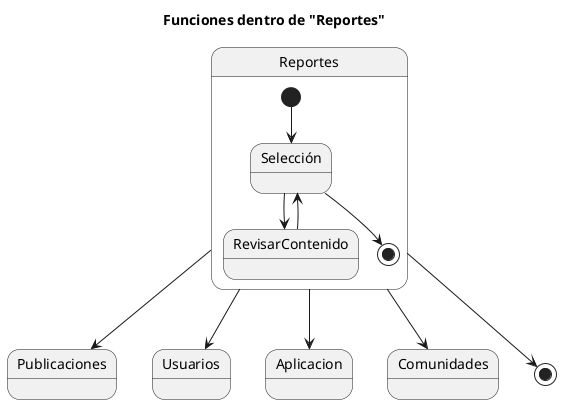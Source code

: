 @startuml
title Funciones dentro de "Reportes"

state Reportes {
  [*] --> Selección
  Selección --> RevisarContenido
  RevisarContenido --> Selección
  Selección --> [*]
}

Reportes --> Publicaciones
Reportes --> Usuarios
Reportes --> Aplicacion
Reportes --> Comunidades
Reportes --> [*]
@enduml

